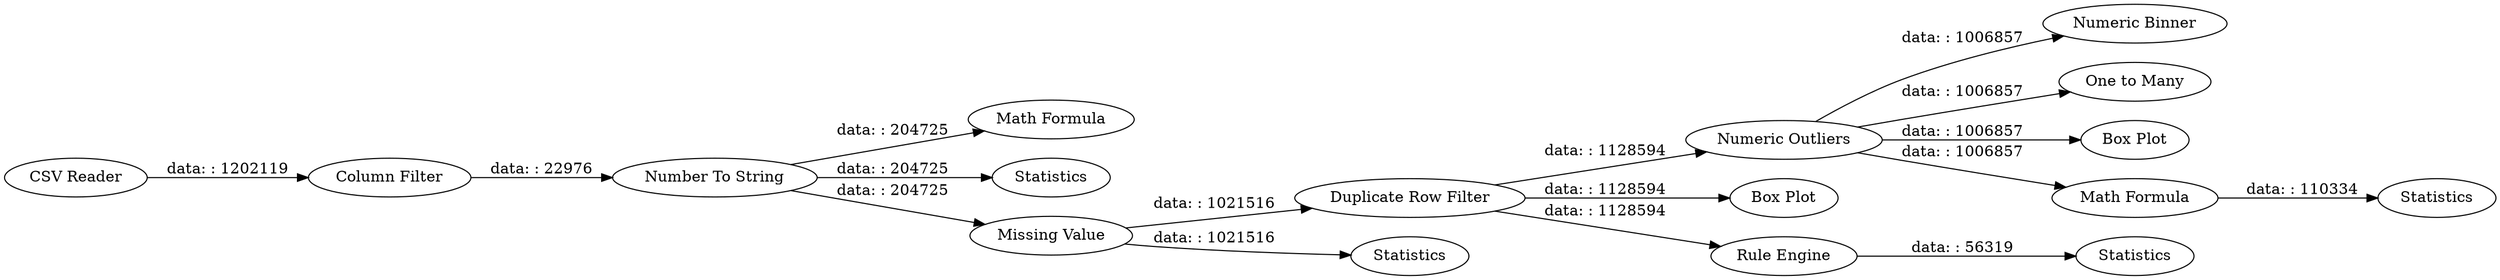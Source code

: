 digraph {
	"-3030663734674647662_16" [label=Statistics]
	"-3030663734674647662_10" [label="Duplicate Row Filter"]
	"-3030663734674647662_13" [label="Numeric Outliers"]
	"-3030663734674647662_8" [label="Math Formula"]
	"-3030663734674647662_20" [label="Numeric Binner"]
	"-3030663734674647662_1" [label="CSV Reader"]
	"-3030663734674647662_18" [label=Statistics]
	"-3030663734674647662_19" [label="One to Many"]
	"-3030663734674647662_6" [label=Statistics]
	"-3030663734674647662_9" [label=Statistics]
	"-3030663734674647662_14" [label="Box Plot"]
	"-3030663734674647662_5" [label="Number To String"]
	"-3030663734674647662_3" [label="Column Filter"]
	"-3030663734674647662_17" [label="Math Formula"]
	"-3030663734674647662_7" [label="Box Plot"]
	"-3030663734674647662_15" [label="Rule Engine"]
	"-3030663734674647662_4" [label="Missing Value"]
	"-3030663734674647662_1" -> "-3030663734674647662_3" [label="data: : 1202119"]
	"-3030663734674647662_13" -> "-3030663734674647662_14" [label="data: : 1006857"]
	"-3030663734674647662_5" -> "-3030663734674647662_8" [label="data: : 204725"]
	"-3030663734674647662_15" -> "-3030663734674647662_16" [label="data: : 56319"]
	"-3030663734674647662_17" -> "-3030663734674647662_18" [label="data: : 110334"]
	"-3030663734674647662_10" -> "-3030663734674647662_13" [label="data: : 1128594"]
	"-3030663734674647662_13" -> "-3030663734674647662_20" [label="data: : 1006857"]
	"-3030663734674647662_10" -> "-3030663734674647662_7" [label="data: : 1128594"]
	"-3030663734674647662_5" -> "-3030663734674647662_4" [label="data: : 204725"]
	"-3030663734674647662_5" -> "-3030663734674647662_6" [label="data: : 204725"]
	"-3030663734674647662_4" -> "-3030663734674647662_9" [label="data: : 1021516"]
	"-3030663734674647662_4" -> "-3030663734674647662_10" [label="data: : 1021516"]
	"-3030663734674647662_13" -> "-3030663734674647662_17" [label="data: : 1006857"]
	"-3030663734674647662_10" -> "-3030663734674647662_15" [label="data: : 1128594"]
	"-3030663734674647662_13" -> "-3030663734674647662_19" [label="data: : 1006857"]
	"-3030663734674647662_3" -> "-3030663734674647662_5" [label="data: : 22976"]
	rankdir=LR
}
